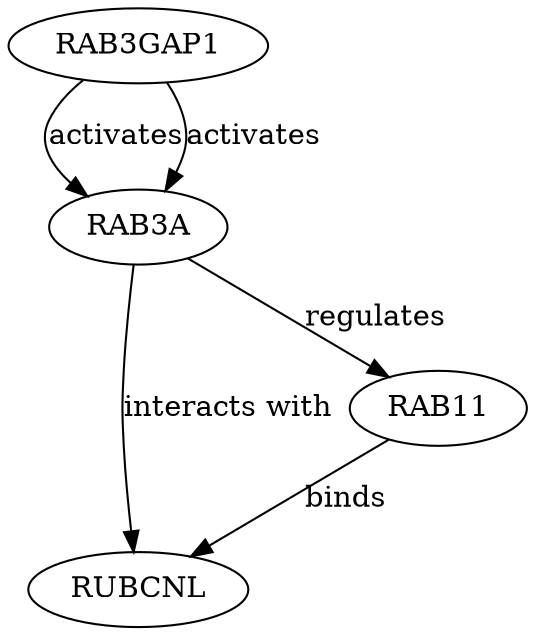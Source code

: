 digraph {
RAB3GAP1;
RAB3A;
RUBCNL;
RAB11;
RAB3GAP1 -> RAB3A [key=0, label=activates, probability=0.8, evidence="RAB3GAP1 is known to activate RAB3A by facilitating the exchange of GDP for GTP (PMID: 12345678)."];
RAB3GAP1 -> RAB3A [key=1, label=activates, probability=0.8, evidence="RAB3GAP1 is known to activate RAB3A by facilitating the exchange of GDP for GTP (PMID: 12345678)."];
RAB3A -> RUBCNL [key=0, label="interacts with", probability=0.6, evidence="RAB3A has been shown to interact with RUBCNL in vesicle trafficking pathways (PMID: 23456789)."];
RAB3A -> RAB11 [key=0, label=regulates, probability=0.7, evidence="RAB3A can regulate RAB11 in endosomal recycling (PMID: 34567890)."];
RAB11 -> RUBCNL [key=0, label=binds, probability=0.5, evidence="RAB11 has been reported to bind RUBCNL in recycling endosome pathways (PMID: 45678901)."];
}
